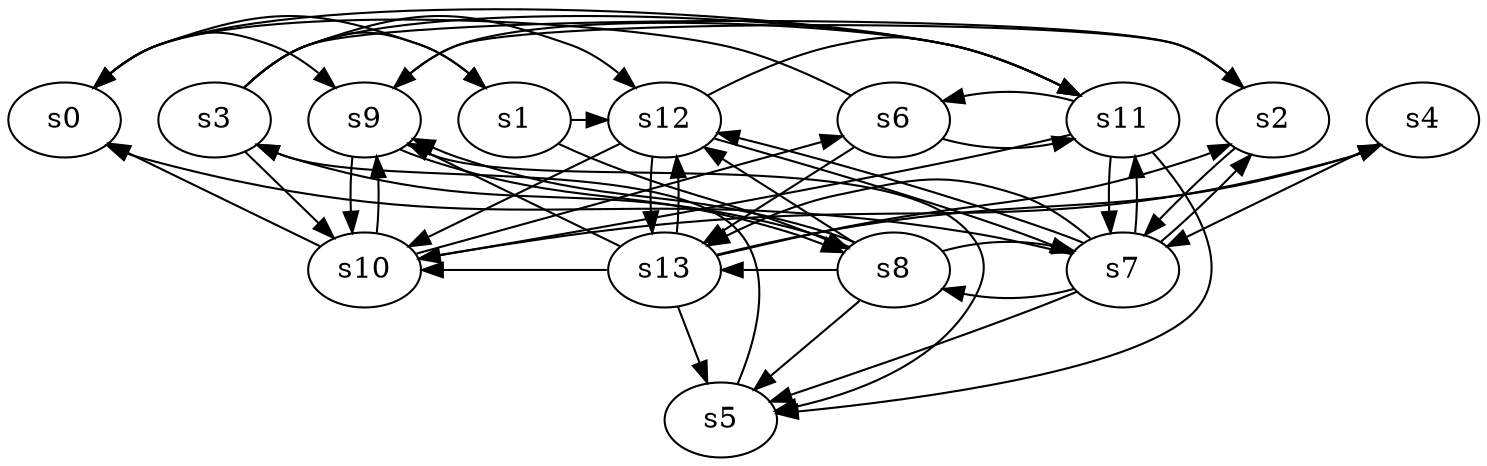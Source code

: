 digraph game_0839_complex_14 {
    s0 [name="s0", player=1];
    s1 [name="s1", player=0, target=1];
    s2 [name="s2", player=1];
    s3 [name="s3", player=0];
    s4 [name="s4", player=1];
    s5 [name="s5", player=0];
    s6 [name="s6", player=1];
    s7 [name="s7", player=0, target=1];
    s8 [name="s8", player=1, target=1];
    s9 [name="s9", player=0];
    s10 [name="s10", player=1];
    s11 [name="s11", player=0];
    s12 [name="s12", player=0, target=1];
    s13 [name="s13", player=0];

    s0 -> s1 [constraint="time % 4 == 3 && time % 5 == 1"];
    s0 -> s9 [constraint="time % 3 == 1 && time % 3 == 2"];
    s1 -> s8 [constraint="time % 3 == 0"];
    s1 -> s12 [constraint="!(time % 3 == 0)"];
    s2 -> s7 [constraint="!(time % 5 == 4)"];
    s2 -> s9 [constraint="time % 6 == 1"];
    s3 -> s1 [constraint="time % 5 == 1"];
    s3 -> s2 [constraint="time % 3 == 2"];
    s3 -> s10 [constraint="time % 2 == 1 && time % 3 == 1"];
    s3 -> s11 [constraint="time == 4"];
    s3 -> s12 [constraint="time % 2 == 0"];
    s4 -> s7 [constraint="time % 2 == 1 && time % 5 == 4"];
    s5 -> s3 [constraint="!(time % 2 == 0)"];
    s6 -> s0 [constraint="time % 3 == 1 || time % 3 == 1"];
    s6 -> s11 [constraint="time % 2 == 1 && time % 3 == 0"];
    s6 -> s13 [constraint="time % 6 == 1"];
    s7 -> s0 [constraint="!(time % 6 == 0)"];
    s7 -> s2 [constraint="time % 2 == 0 && time % 3 == 1"];
    s7 -> s5 [constraint="time % 5 == 1 || time % 4 == 1"];
    s7 -> s8 [constraint="!(time % 2 == 0)"];
    s7 -> s11 [constraint="!(time % 6 == 5)"];
    s7 -> s12 [constraint="!(time % 3 == 0)"];
    s7 -> s13 [constraint="time % 2 == 0 && time % 3 == 1"];
    s8 -> s3 [constraint="!(time % 4 == 3)"];
    s8 -> s5;
    s8 -> s7 [constraint="time % 2 == 1"];
    s8 -> s9 [constraint="time % 4 == 1"];
    s8 -> s12 [constraint="time % 3 == 2 && time % 5 == 4"];
    s8 -> s13 [constraint="time == 8 || time == 11 || time == 17 || time == 18"];
    s9 -> s5 [constraint="time % 3 == 0 || time % 5 == 1"];
    s9 -> s8 [constraint="!(time % 4 == 0)"];
    s9 -> s10;
    s9 -> s11 [constraint="time % 2 == 1"];
    s10 -> s0 [constraint="time % 2 == 1 && time % 3 == 2"];
    s10 -> s4 [constraint="!(time % 5 == 4)"];
    s10 -> s6 [constraint="!(time % 5 == 0)"];
    s10 -> s9 [constraint="!(time % 4 == 0)"];
    s11 -> s0 [constraint="time % 6 == 4"];
    s11 -> s5 [constraint="!(time % 6 == 2)"];
    s11 -> s6 [constraint="time % 6 == 0"];
    s11 -> s7;
    s11 -> s10 [constraint="!(time % 2 == 1)"];
    s12 -> s7 [constraint="!(time % 4 == 0)"];
    s12 -> s10 [constraint="!(time % 2 == 1)"];
    s12 -> s11 [constraint="time % 5 == 2 || time % 4 == 3"];
    s12 -> s13;
    s13 -> s2 [constraint="time % 3 == 1 && time % 5 == 4"];
    s13 -> s4 [constraint="time % 3 == 2 && time % 4 == 0"];
    s13 -> s5;
    s13 -> s9 [constraint="time % 2 == 1 && time % 3 == 1"];
    s13 -> s10 [constraint="time == 12"];
    s13 -> s12 [constraint="time == 5 || time == 10 || time == 13 || time == 15"];
}
